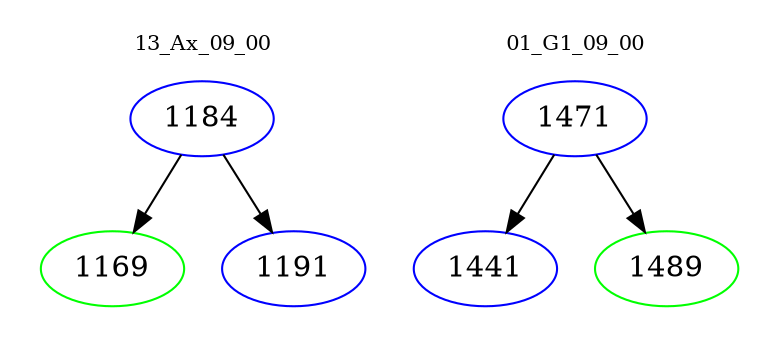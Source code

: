digraph{
subgraph cluster_0 {
color = white
label = "13_Ax_09_00";
fontsize=10;
T0_1184 [label="1184", color="blue"]
T0_1184 -> T0_1169 [color="black"]
T0_1169 [label="1169", color="green"]
T0_1184 -> T0_1191 [color="black"]
T0_1191 [label="1191", color="blue"]
}
subgraph cluster_1 {
color = white
label = "01_G1_09_00";
fontsize=10;
T1_1471 [label="1471", color="blue"]
T1_1471 -> T1_1441 [color="black"]
T1_1441 [label="1441", color="blue"]
T1_1471 -> T1_1489 [color="black"]
T1_1489 [label="1489", color="green"]
}
}
